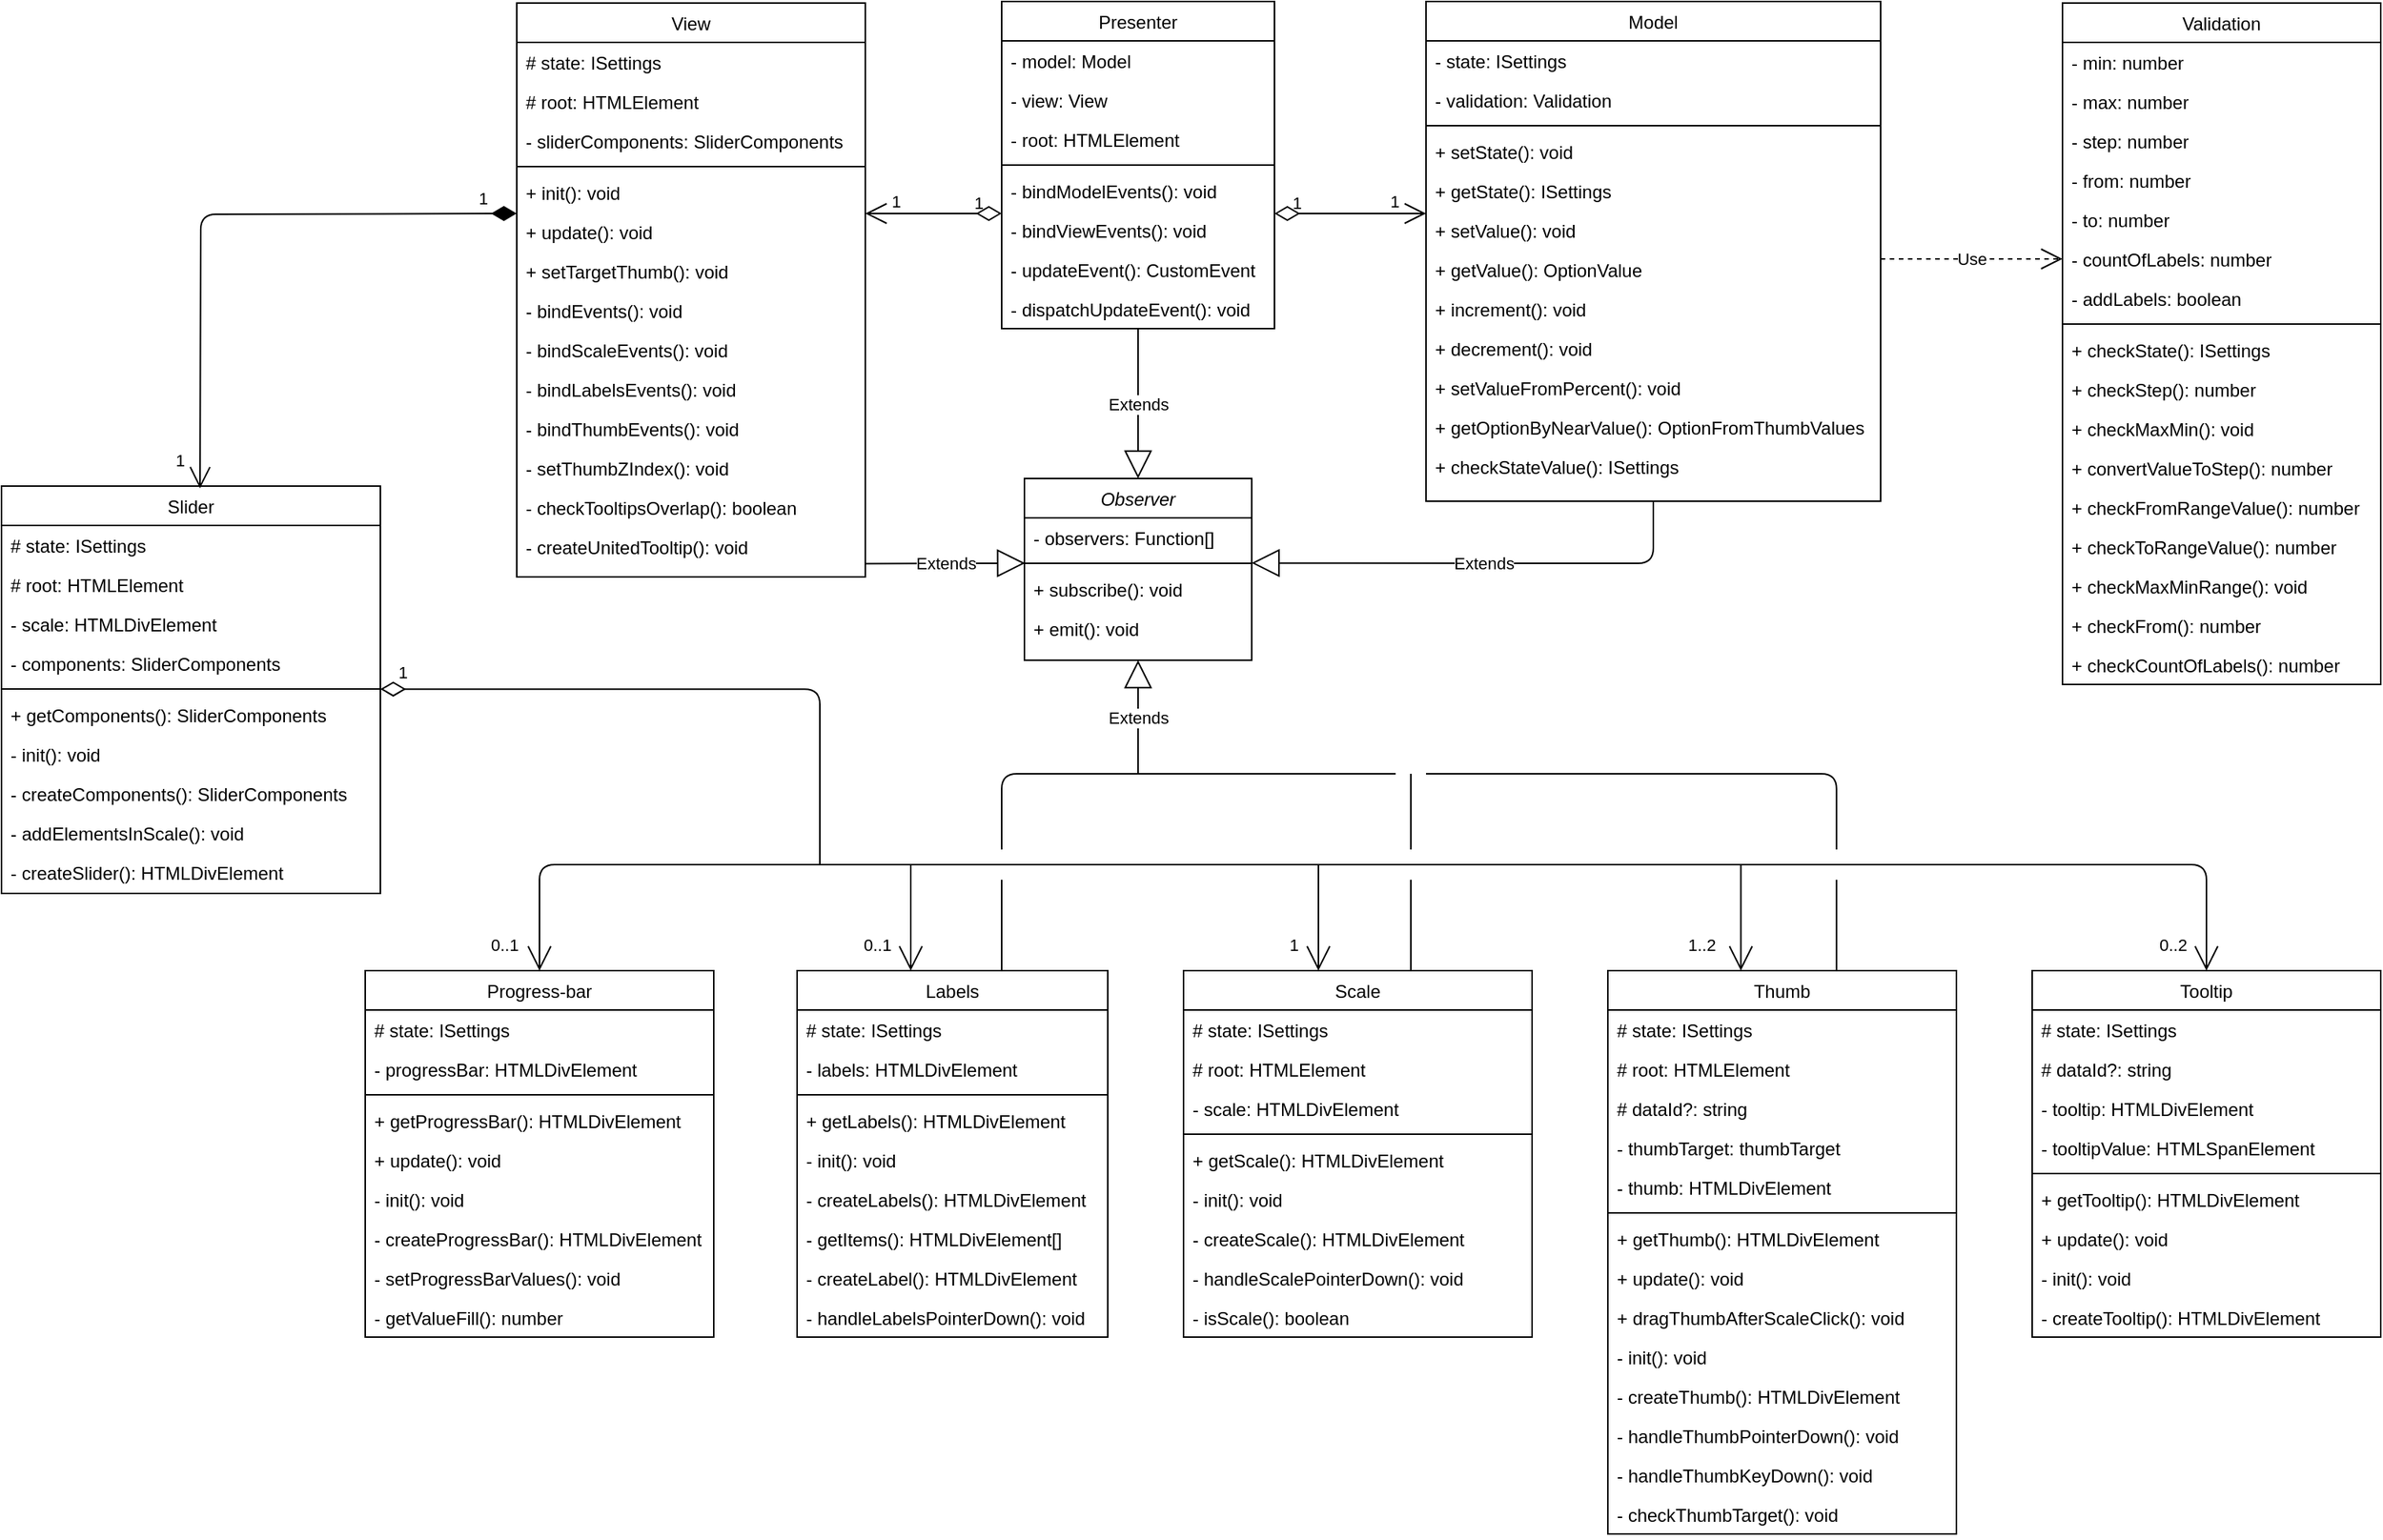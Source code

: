 <mxfile version="20.0.4" type="github">
  <diagram id="C5RBs43oDa-KdzZeNtuy" name="Page-1">
    <mxGraphModel dx="3412" dy="1418" grid="1" gridSize="10" guides="1" tooltips="1" connect="1" arrows="1" fold="1" page="1" pageScale="1" pageWidth="827" pageHeight="1169" math="0" shadow="0">
      <root>
        <mxCell id="WIyWlLk6GJQsqaUBKTNV-0" />
        <mxCell id="WIyWlLk6GJQsqaUBKTNV-1" parent="WIyWlLk6GJQsqaUBKTNV-0" />
        <mxCell id="zkfFHV4jXpPFQw0GAbJ--0" value="Presenter" style="swimlane;fontStyle=0;align=center;verticalAlign=top;childLayout=stackLayout;horizontal=1;startSize=26;horizontalStack=0;resizeParent=1;resizeLast=0;collapsible=1;marginBottom=0;rounded=0;shadow=0;strokeWidth=1;" parent="WIyWlLk6GJQsqaUBKTNV-1" vertex="1">
          <mxGeometry x="220" y="210" width="180" height="216" as="geometry">
            <mxRectangle x="230" y="140" width="160" height="26" as="alternateBounds" />
          </mxGeometry>
        </mxCell>
        <mxCell id="zkfFHV4jXpPFQw0GAbJ--1" value="- model: Model" style="text;align=left;verticalAlign=top;spacingLeft=4;spacingRight=4;overflow=hidden;rotatable=0;points=[[0,0.5],[1,0.5]];portConstraint=eastwest;" parent="zkfFHV4jXpPFQw0GAbJ--0" vertex="1">
          <mxGeometry y="26" width="180" height="26" as="geometry" />
        </mxCell>
        <mxCell id="zkfFHV4jXpPFQw0GAbJ--2" value="- view: View" style="text;align=left;verticalAlign=top;spacingLeft=4;spacingRight=4;overflow=hidden;rotatable=0;points=[[0,0.5],[1,0.5]];portConstraint=eastwest;rounded=0;shadow=0;html=0;" parent="zkfFHV4jXpPFQw0GAbJ--0" vertex="1">
          <mxGeometry y="52" width="180" height="26" as="geometry" />
        </mxCell>
        <mxCell id="zkfFHV4jXpPFQw0GAbJ--3" value="- root: HTMLElement" style="text;align=left;verticalAlign=top;spacingLeft=4;spacingRight=4;overflow=hidden;rotatable=0;points=[[0,0.5],[1,0.5]];portConstraint=eastwest;rounded=0;shadow=0;html=0;" parent="zkfFHV4jXpPFQw0GAbJ--0" vertex="1">
          <mxGeometry y="78" width="180" height="26" as="geometry" />
        </mxCell>
        <mxCell id="zkfFHV4jXpPFQw0GAbJ--4" value="" style="line;html=1;strokeWidth=1;align=left;verticalAlign=middle;spacingTop=-1;spacingLeft=3;spacingRight=3;rotatable=0;labelPosition=right;points=[];portConstraint=eastwest;" parent="zkfFHV4jXpPFQw0GAbJ--0" vertex="1">
          <mxGeometry y="104" width="180" height="8" as="geometry" />
        </mxCell>
        <mxCell id="zkfFHV4jXpPFQw0GAbJ--5" value="- bindModelEvents(): void" style="text;align=left;verticalAlign=top;spacingLeft=4;spacingRight=4;overflow=hidden;rotatable=0;points=[[0,0.5],[1,0.5]];portConstraint=eastwest;" parent="zkfFHV4jXpPFQw0GAbJ--0" vertex="1">
          <mxGeometry y="112" width="180" height="26" as="geometry" />
        </mxCell>
        <mxCell id="_WmL1PQwbKXZ97ymnYNe-15" value="- bindViewEvents(): void" style="text;align=left;verticalAlign=top;spacingLeft=4;spacingRight=4;overflow=hidden;rotatable=0;points=[[0,0.5],[1,0.5]];portConstraint=eastwest;" vertex="1" parent="zkfFHV4jXpPFQw0GAbJ--0">
          <mxGeometry y="138" width="180" height="26" as="geometry" />
        </mxCell>
        <mxCell id="_WmL1PQwbKXZ97ymnYNe-17" value="- updateEvent(): CustomEvent" style="text;align=left;verticalAlign=top;spacingLeft=4;spacingRight=4;overflow=hidden;rotatable=0;points=[[0,0.5],[1,0.5]];portConstraint=eastwest;" vertex="1" parent="zkfFHV4jXpPFQw0GAbJ--0">
          <mxGeometry y="164" width="180" height="26" as="geometry" />
        </mxCell>
        <mxCell id="_WmL1PQwbKXZ97ymnYNe-16" value="- dispatchUpdateEvent(): void" style="text;align=left;verticalAlign=top;spacingLeft=4;spacingRight=4;overflow=hidden;rotatable=0;points=[[0,0.5],[1,0.5]];portConstraint=eastwest;" vertex="1" parent="zkfFHV4jXpPFQw0GAbJ--0">
          <mxGeometry y="190" width="180" height="26" as="geometry" />
        </mxCell>
        <mxCell id="zkfFHV4jXpPFQw0GAbJ--13" value="Observer" style="swimlane;fontStyle=2;align=center;verticalAlign=top;childLayout=stackLayout;horizontal=1;startSize=26;horizontalStack=0;resizeParent=1;resizeLast=0;collapsible=1;marginBottom=0;rounded=0;shadow=0;strokeWidth=1;" parent="WIyWlLk6GJQsqaUBKTNV-1" vertex="1">
          <mxGeometry x="235" y="525" width="150" height="120" as="geometry">
            <mxRectangle x="340" y="380" width="170" height="26" as="alternateBounds" />
          </mxGeometry>
        </mxCell>
        <mxCell id="zkfFHV4jXpPFQw0GAbJ--14" value="- observers: Function[]" style="text;align=left;verticalAlign=top;spacingLeft=4;spacingRight=4;overflow=hidden;rotatable=0;points=[[0,0.5],[1,0.5]];portConstraint=eastwest;" parent="zkfFHV4jXpPFQw0GAbJ--13" vertex="1">
          <mxGeometry y="26" width="150" height="26" as="geometry" />
        </mxCell>
        <mxCell id="zkfFHV4jXpPFQw0GAbJ--15" value="" style="line;html=1;strokeWidth=1;align=left;verticalAlign=middle;spacingTop=-1;spacingLeft=3;spacingRight=3;rotatable=0;labelPosition=right;points=[];portConstraint=eastwest;" parent="zkfFHV4jXpPFQw0GAbJ--13" vertex="1">
          <mxGeometry y="52" width="150" height="8" as="geometry" />
        </mxCell>
        <mxCell id="_WmL1PQwbKXZ97ymnYNe-11" value="+ subscribe(): void" style="text;align=left;verticalAlign=top;spacingLeft=4;spacingRight=4;overflow=hidden;rotatable=0;points=[[0,0.5],[1,0.5]];portConstraint=eastwest;" vertex="1" parent="zkfFHV4jXpPFQw0GAbJ--13">
          <mxGeometry y="60" width="150" height="26" as="geometry" />
        </mxCell>
        <mxCell id="_WmL1PQwbKXZ97ymnYNe-12" value="+ emit(): void" style="text;align=left;verticalAlign=top;spacingLeft=4;spacingRight=4;overflow=hidden;rotatable=0;points=[[0,0.5],[1,0.5]];portConstraint=eastwest;" vertex="1" parent="zkfFHV4jXpPFQw0GAbJ--13">
          <mxGeometry y="86" width="150" height="26" as="geometry" />
        </mxCell>
        <mxCell id="zkfFHV4jXpPFQw0GAbJ--17" value="Model" style="swimlane;fontStyle=0;align=center;verticalAlign=top;childLayout=stackLayout;horizontal=1;startSize=26;horizontalStack=0;resizeParent=1;resizeLast=0;collapsible=1;marginBottom=0;rounded=0;shadow=0;strokeWidth=1;" parent="WIyWlLk6GJQsqaUBKTNV-1" vertex="1">
          <mxGeometry x="500" y="210" width="300" height="330" as="geometry">
            <mxRectangle x="550" y="140" width="160" height="26" as="alternateBounds" />
          </mxGeometry>
        </mxCell>
        <mxCell id="zkfFHV4jXpPFQw0GAbJ--18" value="- state: ISettings" style="text;align=left;verticalAlign=top;spacingLeft=4;spacingRight=4;overflow=hidden;rotatable=0;points=[[0,0.5],[1,0.5]];portConstraint=eastwest;" parent="zkfFHV4jXpPFQw0GAbJ--17" vertex="1">
          <mxGeometry y="26" width="300" height="26" as="geometry" />
        </mxCell>
        <mxCell id="zkfFHV4jXpPFQw0GAbJ--19" value="- validation: Validation" style="text;align=left;verticalAlign=top;spacingLeft=4;spacingRight=4;overflow=hidden;rotatable=0;points=[[0,0.5],[1,0.5]];portConstraint=eastwest;rounded=0;shadow=0;html=0;" parent="zkfFHV4jXpPFQw0GAbJ--17" vertex="1">
          <mxGeometry y="52" width="300" height="26" as="geometry" />
        </mxCell>
        <mxCell id="zkfFHV4jXpPFQw0GAbJ--23" value="" style="line;html=1;strokeWidth=1;align=left;verticalAlign=middle;spacingTop=-1;spacingLeft=3;spacingRight=3;rotatable=0;labelPosition=right;points=[];portConstraint=eastwest;" parent="zkfFHV4jXpPFQw0GAbJ--17" vertex="1">
          <mxGeometry y="78" width="300" height="8" as="geometry" />
        </mxCell>
        <mxCell id="zkfFHV4jXpPFQw0GAbJ--24" value="+ setState(): void" style="text;align=left;verticalAlign=top;spacingLeft=4;spacingRight=4;overflow=hidden;rotatable=0;points=[[0,0.5],[1,0.5]];portConstraint=eastwest;" parent="zkfFHV4jXpPFQw0GAbJ--17" vertex="1">
          <mxGeometry y="86" width="300" height="26" as="geometry" />
        </mxCell>
        <mxCell id="zkfFHV4jXpPFQw0GAbJ--25" value="+ getState(): ISettings" style="text;align=left;verticalAlign=top;spacingLeft=4;spacingRight=4;overflow=hidden;rotatable=0;points=[[0,0.5],[1,0.5]];portConstraint=eastwest;" parent="zkfFHV4jXpPFQw0GAbJ--17" vertex="1">
          <mxGeometry y="112" width="300" height="26" as="geometry" />
        </mxCell>
        <mxCell id="_WmL1PQwbKXZ97ymnYNe-18" value="+ setValue(): void" style="text;align=left;verticalAlign=top;spacingLeft=4;spacingRight=4;overflow=hidden;rotatable=0;points=[[0,0.5],[1,0.5]];portConstraint=eastwest;" vertex="1" parent="zkfFHV4jXpPFQw0GAbJ--17">
          <mxGeometry y="138" width="300" height="26" as="geometry" />
        </mxCell>
        <mxCell id="_WmL1PQwbKXZ97ymnYNe-19" value="+ getValue(): OptionValue" style="text;align=left;verticalAlign=top;spacingLeft=4;spacingRight=4;overflow=hidden;rotatable=0;points=[[0,0.5],[1,0.5]];portConstraint=eastwest;" vertex="1" parent="zkfFHV4jXpPFQw0GAbJ--17">
          <mxGeometry y="164" width="300" height="26" as="geometry" />
        </mxCell>
        <mxCell id="_WmL1PQwbKXZ97ymnYNe-20" value="+ increment(): void" style="text;align=left;verticalAlign=top;spacingLeft=4;spacingRight=4;overflow=hidden;rotatable=0;points=[[0,0.5],[1,0.5]];portConstraint=eastwest;" vertex="1" parent="zkfFHV4jXpPFQw0GAbJ--17">
          <mxGeometry y="190" width="300" height="26" as="geometry" />
        </mxCell>
        <mxCell id="_WmL1PQwbKXZ97ymnYNe-21" value="+ decrement(): void" style="text;align=left;verticalAlign=top;spacingLeft=4;spacingRight=4;overflow=hidden;rotatable=0;points=[[0,0.5],[1,0.5]];portConstraint=eastwest;" vertex="1" parent="zkfFHV4jXpPFQw0GAbJ--17">
          <mxGeometry y="216" width="300" height="26" as="geometry" />
        </mxCell>
        <mxCell id="_WmL1PQwbKXZ97ymnYNe-22" value="+ setValueFromPercent(): void" style="text;align=left;verticalAlign=top;spacingLeft=4;spacingRight=4;overflow=hidden;rotatable=0;points=[[0,0.5],[1,0.5]];portConstraint=eastwest;" vertex="1" parent="zkfFHV4jXpPFQw0GAbJ--17">
          <mxGeometry y="242" width="300" height="26" as="geometry" />
        </mxCell>
        <mxCell id="_WmL1PQwbKXZ97ymnYNe-23" value="+ getOptionByNearValue(): OptionFromThumbValues" style="text;align=left;verticalAlign=top;spacingLeft=4;spacingRight=4;overflow=hidden;rotatable=0;points=[[0,0.5],[1,0.5]];portConstraint=eastwest;" vertex="1" parent="zkfFHV4jXpPFQw0GAbJ--17">
          <mxGeometry y="268" width="300" height="26" as="geometry" />
        </mxCell>
        <mxCell id="_WmL1PQwbKXZ97ymnYNe-24" value="+ checkStateValue(): ISettings" style="text;align=left;verticalAlign=top;spacingLeft=4;spacingRight=4;overflow=hidden;rotatable=0;points=[[0,0.5],[1,0.5]];portConstraint=eastwest;" vertex="1" parent="zkfFHV4jXpPFQw0GAbJ--17">
          <mxGeometry y="294" width="300" height="26" as="geometry" />
        </mxCell>
        <mxCell id="_WmL1PQwbKXZ97ymnYNe-0" value="Validation" style="swimlane;fontStyle=0;align=center;verticalAlign=top;childLayout=stackLayout;horizontal=1;startSize=26;horizontalStack=0;resizeParent=1;resizeLast=0;collapsible=1;marginBottom=0;rounded=0;shadow=0;strokeWidth=1;" vertex="1" parent="WIyWlLk6GJQsqaUBKTNV-1">
          <mxGeometry x="920" y="211" width="210" height="450" as="geometry">
            <mxRectangle x="550" y="140" width="160" height="26" as="alternateBounds" />
          </mxGeometry>
        </mxCell>
        <mxCell id="_WmL1PQwbKXZ97ymnYNe-1" value="- min: number" style="text;align=left;verticalAlign=top;spacingLeft=4;spacingRight=4;overflow=hidden;rotatable=0;points=[[0,0.5],[1,0.5]];portConstraint=eastwest;" vertex="1" parent="_WmL1PQwbKXZ97ymnYNe-0">
          <mxGeometry y="26" width="210" height="26" as="geometry" />
        </mxCell>
        <mxCell id="_WmL1PQwbKXZ97ymnYNe-2" value="- max: number" style="text;align=left;verticalAlign=top;spacingLeft=4;spacingRight=4;overflow=hidden;rotatable=0;points=[[0,0.5],[1,0.5]];portConstraint=eastwest;rounded=0;shadow=0;html=0;" vertex="1" parent="_WmL1PQwbKXZ97ymnYNe-0">
          <mxGeometry y="52" width="210" height="26" as="geometry" />
        </mxCell>
        <mxCell id="_WmL1PQwbKXZ97ymnYNe-3" value="- step: number" style="text;align=left;verticalAlign=top;spacingLeft=4;spacingRight=4;overflow=hidden;rotatable=0;points=[[0,0.5],[1,0.5]];portConstraint=eastwest;rounded=0;shadow=0;html=0;" vertex="1" parent="_WmL1PQwbKXZ97ymnYNe-0">
          <mxGeometry y="78" width="210" height="26" as="geometry" />
        </mxCell>
        <mxCell id="_WmL1PQwbKXZ97ymnYNe-4" value="- from: number" style="text;align=left;verticalAlign=top;spacingLeft=4;spacingRight=4;overflow=hidden;rotatable=0;points=[[0,0.5],[1,0.5]];portConstraint=eastwest;rounded=0;shadow=0;html=0;" vertex="1" parent="_WmL1PQwbKXZ97ymnYNe-0">
          <mxGeometry y="104" width="210" height="26" as="geometry" />
        </mxCell>
        <mxCell id="_WmL1PQwbKXZ97ymnYNe-25" value="- to: number" style="text;align=left;verticalAlign=top;spacingLeft=4;spacingRight=4;overflow=hidden;rotatable=0;points=[[0,0.5],[1,0.5]];portConstraint=eastwest;rounded=0;shadow=0;html=0;" vertex="1" parent="_WmL1PQwbKXZ97ymnYNe-0">
          <mxGeometry y="130" width="210" height="26" as="geometry" />
        </mxCell>
        <mxCell id="_WmL1PQwbKXZ97ymnYNe-5" value="- countOfLabels: number" style="text;align=left;verticalAlign=top;spacingLeft=4;spacingRight=4;overflow=hidden;rotatable=0;points=[[0,0.5],[1,0.5]];portConstraint=eastwest;rounded=0;shadow=0;html=0;" vertex="1" parent="_WmL1PQwbKXZ97ymnYNe-0">
          <mxGeometry y="156" width="210" height="26" as="geometry" />
        </mxCell>
        <mxCell id="_WmL1PQwbKXZ97ymnYNe-26" value="- addLabels: boolean" style="text;align=left;verticalAlign=top;spacingLeft=4;spacingRight=4;overflow=hidden;rotatable=0;points=[[0,0.5],[1,0.5]];portConstraint=eastwest;rounded=0;shadow=0;html=0;" vertex="1" parent="_WmL1PQwbKXZ97ymnYNe-0">
          <mxGeometry y="182" width="210" height="26" as="geometry" />
        </mxCell>
        <mxCell id="_WmL1PQwbKXZ97ymnYNe-6" value="" style="line;html=1;strokeWidth=1;align=left;verticalAlign=middle;spacingTop=-1;spacingLeft=3;spacingRight=3;rotatable=0;labelPosition=right;points=[];portConstraint=eastwest;" vertex="1" parent="_WmL1PQwbKXZ97ymnYNe-0">
          <mxGeometry y="208" width="210" height="8" as="geometry" />
        </mxCell>
        <mxCell id="_WmL1PQwbKXZ97ymnYNe-7" value="+ checkState(): ISettings" style="text;align=left;verticalAlign=top;spacingLeft=4;spacingRight=4;overflow=hidden;rotatable=0;points=[[0,0.5],[1,0.5]];portConstraint=eastwest;" vertex="1" parent="_WmL1PQwbKXZ97ymnYNe-0">
          <mxGeometry y="216" width="210" height="26" as="geometry" />
        </mxCell>
        <mxCell id="_WmL1PQwbKXZ97ymnYNe-27" value="+ checkStep(): number" style="text;align=left;verticalAlign=top;spacingLeft=4;spacingRight=4;overflow=hidden;rotatable=0;points=[[0,0.5],[1,0.5]];portConstraint=eastwest;" vertex="1" parent="_WmL1PQwbKXZ97ymnYNe-0">
          <mxGeometry y="242" width="210" height="26" as="geometry" />
        </mxCell>
        <mxCell id="_WmL1PQwbKXZ97ymnYNe-28" value="+ checkMaxMin(): void" style="text;align=left;verticalAlign=top;spacingLeft=4;spacingRight=4;overflow=hidden;rotatable=0;points=[[0,0.5],[1,0.5]];portConstraint=eastwest;" vertex="1" parent="_WmL1PQwbKXZ97ymnYNe-0">
          <mxGeometry y="268" width="210" height="26" as="geometry" />
        </mxCell>
        <mxCell id="_WmL1PQwbKXZ97ymnYNe-8" value="+ convertValueToStep(): number" style="text;align=left;verticalAlign=top;spacingLeft=4;spacingRight=4;overflow=hidden;rotatable=0;points=[[0,0.5],[1,0.5]];portConstraint=eastwest;" vertex="1" parent="_WmL1PQwbKXZ97ymnYNe-0">
          <mxGeometry y="294" width="210" height="26" as="geometry" />
        </mxCell>
        <mxCell id="_WmL1PQwbKXZ97ymnYNe-29" value="+ checkFromRangeValue(): number" style="text;align=left;verticalAlign=top;spacingLeft=4;spacingRight=4;overflow=hidden;rotatable=0;points=[[0,0.5],[1,0.5]];portConstraint=eastwest;" vertex="1" parent="_WmL1PQwbKXZ97ymnYNe-0">
          <mxGeometry y="320" width="210" height="26" as="geometry" />
        </mxCell>
        <mxCell id="_WmL1PQwbKXZ97ymnYNe-30" value="+ checkToRangeValue(): number" style="text;align=left;verticalAlign=top;spacingLeft=4;spacingRight=4;overflow=hidden;rotatable=0;points=[[0,0.5],[1,0.5]];portConstraint=eastwest;" vertex="1" parent="_WmL1PQwbKXZ97ymnYNe-0">
          <mxGeometry y="346" width="210" height="26" as="geometry" />
        </mxCell>
        <mxCell id="_WmL1PQwbKXZ97ymnYNe-31" value="+ checkMaxMinRange(): void" style="text;align=left;verticalAlign=top;spacingLeft=4;spacingRight=4;overflow=hidden;rotatable=0;points=[[0,0.5],[1,0.5]];portConstraint=eastwest;" vertex="1" parent="_WmL1PQwbKXZ97ymnYNe-0">
          <mxGeometry y="372" width="210" height="26" as="geometry" />
        </mxCell>
        <mxCell id="_WmL1PQwbKXZ97ymnYNe-32" value="+ checkFrom(): number" style="text;align=left;verticalAlign=top;spacingLeft=4;spacingRight=4;overflow=hidden;rotatable=0;points=[[0,0.5],[1,0.5]];portConstraint=eastwest;" vertex="1" parent="_WmL1PQwbKXZ97ymnYNe-0">
          <mxGeometry y="398" width="210" height="26" as="geometry" />
        </mxCell>
        <mxCell id="_WmL1PQwbKXZ97ymnYNe-33" value="+ checkCountOfLabels(): number" style="text;align=left;verticalAlign=top;spacingLeft=4;spacingRight=4;overflow=hidden;rotatable=0;points=[[0,0.5],[1,0.5]];portConstraint=eastwest;" vertex="1" parent="_WmL1PQwbKXZ97ymnYNe-0">
          <mxGeometry y="424" width="210" height="26" as="geometry" />
        </mxCell>
        <mxCell id="_WmL1PQwbKXZ97ymnYNe-35" value="Extends" style="endArrow=block;endSize=16;endFill=0;html=1;rounded=1;exitX=0.5;exitY=1;exitDx=0;exitDy=0;entryX=0.999;entryY=0.475;entryDx=0;entryDy=0;entryPerimeter=0;" edge="1" parent="WIyWlLk6GJQsqaUBKTNV-1" source="zkfFHV4jXpPFQw0GAbJ--17" target="zkfFHV4jXpPFQw0GAbJ--15">
          <mxGeometry width="160" relative="1" as="geometry">
            <mxPoint x="750" y="620" as="sourcePoint" />
            <mxPoint x="420" y="600" as="targetPoint" />
            <Array as="points">
              <mxPoint x="650" y="581" />
            </Array>
          </mxGeometry>
        </mxCell>
        <mxCell id="_WmL1PQwbKXZ97ymnYNe-36" value="1" style="endArrow=open;endSize=12;startArrow=diamondThin;startSize=14;startFill=0;edgeStyle=orthogonalEdgeStyle;align=left;verticalAlign=bottom;rounded=0;exitX=1;exitY=0.5;exitDx=0;exitDy=0;entryX=0;entryY=0.5;entryDx=0;entryDy=0;fontColor=default;html=1;labelBackgroundColor=none;labelBorderColor=none;" edge="1" parent="WIyWlLk6GJQsqaUBKTNV-1">
          <mxGeometry x="-0.8" y="-2" relative="1" as="geometry">
            <mxPoint x="400" y="350" as="sourcePoint" />
            <mxPoint x="500" y="350" as="targetPoint" />
            <mxPoint as="offset" />
          </mxGeometry>
        </mxCell>
        <mxCell id="_WmL1PQwbKXZ97ymnYNe-38" value="1" style="edgeLabel;html=1;align=center;verticalAlign=middle;resizable=0;points=[];labelBackgroundColor=none;" vertex="1" connectable="0" parent="_WmL1PQwbKXZ97ymnYNe-36">
          <mxGeometry x="0.74" y="2" relative="1" as="geometry">
            <mxPoint x="-8" y="-6" as="offset" />
          </mxGeometry>
        </mxCell>
        <mxCell id="_WmL1PQwbKXZ97ymnYNe-39" value="Extends" style="endArrow=block;endSize=16;endFill=0;html=1;rounded=0;entryX=0.5;entryY=0;entryDx=0;entryDy=0;exitX=0.5;exitY=1;exitDx=0;exitDy=0;" edge="1" parent="WIyWlLk6GJQsqaUBKTNV-1" source="zkfFHV4jXpPFQw0GAbJ--0" target="zkfFHV4jXpPFQw0GAbJ--13">
          <mxGeometry width="160" relative="1" as="geometry">
            <mxPoint x="240" y="440" as="sourcePoint" />
            <mxPoint x="30" y="498" as="targetPoint" />
            <Array as="points" />
          </mxGeometry>
        </mxCell>
        <mxCell id="_WmL1PQwbKXZ97ymnYNe-40" value="Use" style="endArrow=open;endSize=12;dashed=1;html=1;rounded=0;entryX=0;entryY=0.5;entryDx=0;entryDy=0;exitX=1;exitY=0.231;exitDx=0;exitDy=0;exitPerimeter=0;" edge="1" parent="WIyWlLk6GJQsqaUBKTNV-1" source="_WmL1PQwbKXZ97ymnYNe-19" target="_WmL1PQwbKXZ97ymnYNe-5">
          <mxGeometry width="160" relative="1" as="geometry">
            <mxPoint x="830" y="420" as="sourcePoint" />
            <mxPoint x="920" y="418.2" as="targetPoint" />
          </mxGeometry>
        </mxCell>
        <mxCell id="_WmL1PQwbKXZ97ymnYNe-41" value="View" style="swimlane;fontStyle=0;align=center;verticalAlign=top;childLayout=stackLayout;horizontal=1;startSize=26;horizontalStack=0;resizeParent=1;resizeLast=0;collapsible=1;marginBottom=0;rounded=0;shadow=0;strokeWidth=1;" vertex="1" parent="WIyWlLk6GJQsqaUBKTNV-1">
          <mxGeometry x="-100" y="211" width="230" height="379" as="geometry">
            <mxRectangle x="230" y="140" width="160" height="26" as="alternateBounds" />
          </mxGeometry>
        </mxCell>
        <mxCell id="_WmL1PQwbKXZ97ymnYNe-42" value="# state: ISettings" style="text;align=left;verticalAlign=top;spacingLeft=4;spacingRight=4;overflow=hidden;rotatable=0;points=[[0,0.5],[1,0.5]];portConstraint=eastwest;" vertex="1" parent="_WmL1PQwbKXZ97ymnYNe-41">
          <mxGeometry y="26" width="230" height="26" as="geometry" />
        </mxCell>
        <mxCell id="_WmL1PQwbKXZ97ymnYNe-43" value="# root: HTMLElement" style="text;align=left;verticalAlign=top;spacingLeft=4;spacingRight=4;overflow=hidden;rotatable=0;points=[[0,0.5],[1,0.5]];portConstraint=eastwest;rounded=0;shadow=0;html=0;" vertex="1" parent="_WmL1PQwbKXZ97ymnYNe-41">
          <mxGeometry y="52" width="230" height="26" as="geometry" />
        </mxCell>
        <mxCell id="_WmL1PQwbKXZ97ymnYNe-44" value="- sliderComponents: SliderComponents" style="text;align=left;verticalAlign=top;spacingLeft=4;spacingRight=4;overflow=hidden;rotatable=0;points=[[0,0.5],[1,0.5]];portConstraint=eastwest;rounded=0;shadow=0;html=0;" vertex="1" parent="_WmL1PQwbKXZ97ymnYNe-41">
          <mxGeometry y="78" width="230" height="26" as="geometry" />
        </mxCell>
        <mxCell id="_WmL1PQwbKXZ97ymnYNe-45" value="" style="line;html=1;strokeWidth=1;align=left;verticalAlign=middle;spacingTop=-1;spacingLeft=3;spacingRight=3;rotatable=0;labelPosition=right;points=[];portConstraint=eastwest;" vertex="1" parent="_WmL1PQwbKXZ97ymnYNe-41">
          <mxGeometry y="104" width="230" height="8" as="geometry" />
        </mxCell>
        <mxCell id="_WmL1PQwbKXZ97ymnYNe-46" value="+ init(): void" style="text;align=left;verticalAlign=top;spacingLeft=4;spacingRight=4;overflow=hidden;rotatable=0;points=[[0,0.5],[1,0.5]];portConstraint=eastwest;" vertex="1" parent="_WmL1PQwbKXZ97ymnYNe-41">
          <mxGeometry y="112" width="230" height="26" as="geometry" />
        </mxCell>
        <mxCell id="_WmL1PQwbKXZ97ymnYNe-47" value="+ update(): void" style="text;align=left;verticalAlign=top;spacingLeft=4;spacingRight=4;overflow=hidden;rotatable=0;points=[[0,0.5],[1,0.5]];portConstraint=eastwest;" vertex="1" parent="_WmL1PQwbKXZ97ymnYNe-41">
          <mxGeometry y="138" width="230" height="26" as="geometry" />
        </mxCell>
        <mxCell id="_WmL1PQwbKXZ97ymnYNe-48" value="+ setTargetThumb(): void" style="text;align=left;verticalAlign=top;spacingLeft=4;spacingRight=4;overflow=hidden;rotatable=0;points=[[0,0.5],[1,0.5]];portConstraint=eastwest;" vertex="1" parent="_WmL1PQwbKXZ97ymnYNe-41">
          <mxGeometry y="164" width="230" height="26" as="geometry" />
        </mxCell>
        <mxCell id="_WmL1PQwbKXZ97ymnYNe-50" value="- bindEvents(): void" style="text;align=left;verticalAlign=top;spacingLeft=4;spacingRight=4;overflow=hidden;rotatable=0;points=[[0,0.5],[1,0.5]];portConstraint=eastwest;" vertex="1" parent="_WmL1PQwbKXZ97ymnYNe-41">
          <mxGeometry y="190" width="230" height="26" as="geometry" />
        </mxCell>
        <mxCell id="_WmL1PQwbKXZ97ymnYNe-49" value="- bindScaleEvents(): void" style="text;align=left;verticalAlign=top;spacingLeft=4;spacingRight=4;overflow=hidden;rotatable=0;points=[[0,0.5],[1,0.5]];portConstraint=eastwest;" vertex="1" parent="_WmL1PQwbKXZ97ymnYNe-41">
          <mxGeometry y="216" width="230" height="26" as="geometry" />
        </mxCell>
        <mxCell id="_WmL1PQwbKXZ97ymnYNe-51" value="- bindLabelsEvents(): void" style="text;align=left;verticalAlign=top;spacingLeft=4;spacingRight=4;overflow=hidden;rotatable=0;points=[[0,0.5],[1,0.5]];portConstraint=eastwest;" vertex="1" parent="_WmL1PQwbKXZ97ymnYNe-41">
          <mxGeometry y="242" width="230" height="26" as="geometry" />
        </mxCell>
        <mxCell id="_WmL1PQwbKXZ97ymnYNe-52" value="- bindThumbEvents(): void" style="text;align=left;verticalAlign=top;spacingLeft=4;spacingRight=4;overflow=hidden;rotatable=0;points=[[0,0.5],[1,0.5]];portConstraint=eastwest;" vertex="1" parent="_WmL1PQwbKXZ97ymnYNe-41">
          <mxGeometry y="268" width="230" height="26" as="geometry" />
        </mxCell>
        <mxCell id="_WmL1PQwbKXZ97ymnYNe-53" value="- setThumbZIndex(): void" style="text;align=left;verticalAlign=top;spacingLeft=4;spacingRight=4;overflow=hidden;rotatable=0;points=[[0,0.5],[1,0.5]];portConstraint=eastwest;" vertex="1" parent="_WmL1PQwbKXZ97ymnYNe-41">
          <mxGeometry y="294" width="230" height="26" as="geometry" />
        </mxCell>
        <mxCell id="_WmL1PQwbKXZ97ymnYNe-54" value="- checkTooltipsOverlap(): boolean" style="text;align=left;verticalAlign=top;spacingLeft=4;spacingRight=4;overflow=hidden;rotatable=0;points=[[0,0.5],[1,0.5]];portConstraint=eastwest;" vertex="1" parent="_WmL1PQwbKXZ97ymnYNe-41">
          <mxGeometry y="320" width="230" height="26" as="geometry" />
        </mxCell>
        <mxCell id="_WmL1PQwbKXZ97ymnYNe-55" value="- createUnitedTooltip(): void" style="text;align=left;verticalAlign=top;spacingLeft=4;spacingRight=4;overflow=hidden;rotatable=0;points=[[0,0.5],[1,0.5]];portConstraint=eastwest;" vertex="1" parent="_WmL1PQwbKXZ97ymnYNe-41">
          <mxGeometry y="346" width="230" height="26" as="geometry" />
        </mxCell>
        <mxCell id="_WmL1PQwbKXZ97ymnYNe-56" value="Extends" style="endArrow=block;endSize=16;endFill=0;html=1;rounded=0;exitX=0.998;exitY=0.931;exitDx=0;exitDy=0;exitPerimeter=0;entryX=0.003;entryY=0.489;entryDx=0;entryDy=0;entryPerimeter=0;" edge="1" parent="WIyWlLk6GJQsqaUBKTNV-1" source="_WmL1PQwbKXZ97ymnYNe-55" target="zkfFHV4jXpPFQw0GAbJ--15">
          <mxGeometry width="160" relative="1" as="geometry">
            <mxPoint x="160" y="546" as="sourcePoint" />
            <mxPoint x="160" y="645" as="targetPoint" />
            <Array as="points" />
          </mxGeometry>
        </mxCell>
        <mxCell id="_WmL1PQwbKXZ97ymnYNe-57" value="1" style="endArrow=open;html=1;endSize=12;startArrow=diamondThin;startSize=14;startFill=0;edgeStyle=orthogonalEdgeStyle;align=left;verticalAlign=bottom;rounded=0;exitX=0;exitY=0.5;exitDx=0;exitDy=0;entryX=1;entryY=0.376;entryDx=0;entryDy=0;entryPerimeter=0;labelBackgroundColor=none;" edge="1" parent="WIyWlLk6GJQsqaUBKTNV-1">
          <mxGeometry x="-0.556" y="2" relative="1" as="geometry">
            <mxPoint x="220" y="350" as="sourcePoint" />
            <mxPoint x="130" y="350.008" as="targetPoint" />
            <mxPoint as="offset" />
          </mxGeometry>
        </mxCell>
        <mxCell id="_WmL1PQwbKXZ97ymnYNe-60" value="1" style="edgeLabel;html=1;align=center;verticalAlign=middle;resizable=0;points=[];labelBackgroundColor=none;" vertex="1" connectable="0" parent="WIyWlLk6GJQsqaUBKTNV-1">
          <mxGeometry x="151.002" y="342.0" as="geometry">
            <mxPoint x="-1" as="offset" />
          </mxGeometry>
        </mxCell>
        <mxCell id="_WmL1PQwbKXZ97ymnYNe-61" value="Slider" style="swimlane;fontStyle=0;align=center;verticalAlign=top;childLayout=stackLayout;horizontal=1;startSize=26;horizontalStack=0;resizeParent=1;resizeLast=0;collapsible=1;marginBottom=0;rounded=0;shadow=0;strokeWidth=1;" vertex="1" parent="WIyWlLk6GJQsqaUBKTNV-1">
          <mxGeometry x="-440" y="530" width="250" height="269" as="geometry">
            <mxRectangle x="230" y="140" width="160" height="26" as="alternateBounds" />
          </mxGeometry>
        </mxCell>
        <mxCell id="_WmL1PQwbKXZ97ymnYNe-62" value="# state: ISettings" style="text;align=left;verticalAlign=top;spacingLeft=4;spacingRight=4;overflow=hidden;rotatable=0;points=[[0,0.5],[1,0.5]];portConstraint=eastwest;" vertex="1" parent="_WmL1PQwbKXZ97ymnYNe-61">
          <mxGeometry y="26" width="250" height="26" as="geometry" />
        </mxCell>
        <mxCell id="_WmL1PQwbKXZ97ymnYNe-63" value="# root: HTMLElement" style="text;align=left;verticalAlign=top;spacingLeft=4;spacingRight=4;overflow=hidden;rotatable=0;points=[[0,0.5],[1,0.5]];portConstraint=eastwest;rounded=0;shadow=0;html=0;" vertex="1" parent="_WmL1PQwbKXZ97ymnYNe-61">
          <mxGeometry y="52" width="250" height="26" as="geometry" />
        </mxCell>
        <mxCell id="_WmL1PQwbKXZ97ymnYNe-76" value="- scale: HTMLDivElement" style="text;align=left;verticalAlign=top;spacingLeft=4;spacingRight=4;overflow=hidden;rotatable=0;points=[[0,0.5],[1,0.5]];portConstraint=eastwest;rounded=0;shadow=0;html=0;" vertex="1" parent="_WmL1PQwbKXZ97ymnYNe-61">
          <mxGeometry y="78" width="250" height="26" as="geometry" />
        </mxCell>
        <mxCell id="_WmL1PQwbKXZ97ymnYNe-64" value="- components: SliderComponents" style="text;align=left;verticalAlign=top;spacingLeft=4;spacingRight=4;overflow=hidden;rotatable=0;points=[[0,0.5],[1,0.5]];portConstraint=eastwest;rounded=0;shadow=0;html=0;" vertex="1" parent="_WmL1PQwbKXZ97ymnYNe-61">
          <mxGeometry y="104" width="250" height="26" as="geometry" />
        </mxCell>
        <mxCell id="_WmL1PQwbKXZ97ymnYNe-65" value="" style="line;html=1;strokeWidth=1;align=left;verticalAlign=middle;spacingTop=-1;spacingLeft=3;spacingRight=3;rotatable=0;labelPosition=right;points=[];portConstraint=eastwest;" vertex="1" parent="_WmL1PQwbKXZ97ymnYNe-61">
          <mxGeometry y="130" width="250" height="8" as="geometry" />
        </mxCell>
        <mxCell id="_WmL1PQwbKXZ97ymnYNe-66" value="+ getComponents(): SliderComponents" style="text;align=left;verticalAlign=top;spacingLeft=4;spacingRight=4;overflow=hidden;rotatable=0;points=[[0,0.5],[1,0.5]];portConstraint=eastwest;" vertex="1" parent="_WmL1PQwbKXZ97ymnYNe-61">
          <mxGeometry y="138" width="250" height="26" as="geometry" />
        </mxCell>
        <mxCell id="_WmL1PQwbKXZ97ymnYNe-67" value="- init(): void" style="text;align=left;verticalAlign=top;spacingLeft=4;spacingRight=4;overflow=hidden;rotatable=0;points=[[0,0.5],[1,0.5]];portConstraint=eastwest;" vertex="1" parent="_WmL1PQwbKXZ97ymnYNe-61">
          <mxGeometry y="164" width="250" height="26" as="geometry" />
        </mxCell>
        <mxCell id="_WmL1PQwbKXZ97ymnYNe-68" value="- createComponents(): SliderComponents" style="text;align=left;verticalAlign=top;spacingLeft=4;spacingRight=4;overflow=hidden;rotatable=0;points=[[0,0.5],[1,0.5]];portConstraint=eastwest;" vertex="1" parent="_WmL1PQwbKXZ97ymnYNe-61">
          <mxGeometry y="190" width="250" height="26" as="geometry" />
        </mxCell>
        <mxCell id="_WmL1PQwbKXZ97ymnYNe-69" value="- addElementsInScale(): void" style="text;align=left;verticalAlign=top;spacingLeft=4;spacingRight=4;overflow=hidden;rotatable=0;points=[[0,0.5],[1,0.5]];portConstraint=eastwest;" vertex="1" parent="_WmL1PQwbKXZ97ymnYNe-61">
          <mxGeometry y="216" width="250" height="26" as="geometry" />
        </mxCell>
        <mxCell id="_WmL1PQwbKXZ97ymnYNe-70" value="- createSlider(): HTMLDivElement" style="text;align=left;verticalAlign=top;spacingLeft=4;spacingRight=4;overflow=hidden;rotatable=0;points=[[0,0.5],[1,0.5]];portConstraint=eastwest;" vertex="1" parent="_WmL1PQwbKXZ97ymnYNe-61">
          <mxGeometry y="242" width="250" height="26" as="geometry" />
        </mxCell>
        <mxCell id="_WmL1PQwbKXZ97ymnYNe-77" value="" style="endArrow=open;html=1;endSize=12;startArrow=diamondThin;startSize=14;startFill=1;edgeStyle=orthogonalEdgeStyle;align=left;verticalAlign=bottom;rounded=1;labelBackgroundColor=none;labelBorderColor=none;fontColor=default;entryX=0.524;entryY=0.002;entryDx=0;entryDy=0;entryPerimeter=0;" edge="1" parent="WIyWlLk6GJQsqaUBKTNV-1">
          <mxGeometry x="-0.856" y="-9" relative="1" as="geometry">
            <mxPoint x="-100" y="350" as="sourcePoint" />
            <mxPoint x="-309" y="531.538" as="targetPoint" />
            <mxPoint as="offset" />
          </mxGeometry>
        </mxCell>
        <mxCell id="_WmL1PQwbKXZ97ymnYNe-78" value="Labels" style="swimlane;fontStyle=0;align=center;verticalAlign=top;childLayout=stackLayout;horizontal=1;startSize=26;horizontalStack=0;resizeParent=1;resizeLast=0;collapsible=1;marginBottom=0;rounded=0;shadow=0;strokeWidth=1;" vertex="1" parent="WIyWlLk6GJQsqaUBKTNV-1">
          <mxGeometry x="85" y="850" width="205" height="242" as="geometry">
            <mxRectangle x="230" y="140" width="160" height="26" as="alternateBounds" />
          </mxGeometry>
        </mxCell>
        <mxCell id="_WmL1PQwbKXZ97ymnYNe-79" value="# state: ISettings" style="text;align=left;verticalAlign=top;spacingLeft=4;spacingRight=4;overflow=hidden;rotatable=0;points=[[0,0.5],[1,0.5]];portConstraint=eastwest;" vertex="1" parent="_WmL1PQwbKXZ97ymnYNe-78">
          <mxGeometry y="26" width="205" height="26" as="geometry" />
        </mxCell>
        <mxCell id="_WmL1PQwbKXZ97ymnYNe-81" value="- labels: HTMLDivElement" style="text;align=left;verticalAlign=top;spacingLeft=4;spacingRight=4;overflow=hidden;rotatable=0;points=[[0,0.5],[1,0.5]];portConstraint=eastwest;rounded=0;shadow=0;html=0;" vertex="1" parent="_WmL1PQwbKXZ97ymnYNe-78">
          <mxGeometry y="52" width="205" height="26" as="geometry" />
        </mxCell>
        <mxCell id="_WmL1PQwbKXZ97ymnYNe-83" value="" style="line;html=1;strokeWidth=1;align=left;verticalAlign=middle;spacingTop=-1;spacingLeft=3;spacingRight=3;rotatable=0;labelPosition=right;points=[];portConstraint=eastwest;" vertex="1" parent="_WmL1PQwbKXZ97ymnYNe-78">
          <mxGeometry y="78" width="205" height="8" as="geometry" />
        </mxCell>
        <mxCell id="_WmL1PQwbKXZ97ymnYNe-84" value="+ getLabels(): HTMLDivElement" style="text;align=left;verticalAlign=top;spacingLeft=4;spacingRight=4;overflow=hidden;rotatable=0;points=[[0,0.5],[1,0.5]];portConstraint=eastwest;" vertex="1" parent="_WmL1PQwbKXZ97ymnYNe-78">
          <mxGeometry y="86" width="205" height="26" as="geometry" />
        </mxCell>
        <mxCell id="_WmL1PQwbKXZ97ymnYNe-85" value="- init(): void" style="text;align=left;verticalAlign=top;spacingLeft=4;spacingRight=4;overflow=hidden;rotatable=0;points=[[0,0.5],[1,0.5]];portConstraint=eastwest;" vertex="1" parent="_WmL1PQwbKXZ97ymnYNe-78">
          <mxGeometry y="112" width="205" height="26" as="geometry" />
        </mxCell>
        <mxCell id="_WmL1PQwbKXZ97ymnYNe-86" value="- createLabels(): HTMLDivElement" style="text;align=left;verticalAlign=top;spacingLeft=4;spacingRight=4;overflow=hidden;rotatable=0;points=[[0,0.5],[1,0.5]];portConstraint=eastwest;" vertex="1" parent="_WmL1PQwbKXZ97ymnYNe-78">
          <mxGeometry y="138" width="205" height="26" as="geometry" />
        </mxCell>
        <mxCell id="_WmL1PQwbKXZ97ymnYNe-87" value="- getItems(): HTMLDivElement[]" style="text;align=left;verticalAlign=top;spacingLeft=4;spacingRight=4;overflow=hidden;rotatable=0;points=[[0,0.5],[1,0.5]];portConstraint=eastwest;" vertex="1" parent="_WmL1PQwbKXZ97ymnYNe-78">
          <mxGeometry y="164" width="205" height="26" as="geometry" />
        </mxCell>
        <mxCell id="_WmL1PQwbKXZ97ymnYNe-88" value="- createLabel(): HTMLDivElement" style="text;align=left;verticalAlign=top;spacingLeft=4;spacingRight=4;overflow=hidden;rotatable=0;points=[[0,0.5],[1,0.5]];portConstraint=eastwest;" vertex="1" parent="_WmL1PQwbKXZ97ymnYNe-78">
          <mxGeometry y="190" width="205" height="26" as="geometry" />
        </mxCell>
        <mxCell id="_WmL1PQwbKXZ97ymnYNe-89" value="- handleLabelsPointerDown(): void" style="text;align=left;verticalAlign=top;spacingLeft=4;spacingRight=4;overflow=hidden;rotatable=0;points=[[0,0.5],[1,0.5]];portConstraint=eastwest;" vertex="1" parent="_WmL1PQwbKXZ97ymnYNe-78">
          <mxGeometry y="216" width="205" height="26" as="geometry" />
        </mxCell>
        <mxCell id="_WmL1PQwbKXZ97ymnYNe-90" value="Progress-bar" style="swimlane;fontStyle=0;align=center;verticalAlign=top;childLayout=stackLayout;horizontal=1;startSize=26;horizontalStack=0;resizeParent=1;resizeLast=0;collapsible=1;marginBottom=0;rounded=0;shadow=0;strokeWidth=1;" vertex="1" parent="WIyWlLk6GJQsqaUBKTNV-1">
          <mxGeometry x="-200" y="850" width="230" height="242" as="geometry">
            <mxRectangle x="230" y="140" width="160" height="26" as="alternateBounds" />
          </mxGeometry>
        </mxCell>
        <mxCell id="_WmL1PQwbKXZ97ymnYNe-91" value="# state: ISettings" style="text;align=left;verticalAlign=top;spacingLeft=4;spacingRight=4;overflow=hidden;rotatable=0;points=[[0,0.5],[1,0.5]];portConstraint=eastwest;" vertex="1" parent="_WmL1PQwbKXZ97ymnYNe-90">
          <mxGeometry y="26" width="230" height="26" as="geometry" />
        </mxCell>
        <mxCell id="_WmL1PQwbKXZ97ymnYNe-92" value="- progressBar: HTMLDivElement" style="text;align=left;verticalAlign=top;spacingLeft=4;spacingRight=4;overflow=hidden;rotatable=0;points=[[0,0.5],[1,0.5]];portConstraint=eastwest;rounded=0;shadow=0;html=0;" vertex="1" parent="_WmL1PQwbKXZ97ymnYNe-90">
          <mxGeometry y="52" width="230" height="26" as="geometry" />
        </mxCell>
        <mxCell id="_WmL1PQwbKXZ97ymnYNe-93" value="" style="line;html=1;strokeWidth=1;align=left;verticalAlign=middle;spacingTop=-1;spacingLeft=3;spacingRight=3;rotatable=0;labelPosition=right;points=[];portConstraint=eastwest;" vertex="1" parent="_WmL1PQwbKXZ97ymnYNe-90">
          <mxGeometry y="78" width="230" height="8" as="geometry" />
        </mxCell>
        <mxCell id="_WmL1PQwbKXZ97ymnYNe-94" value="+ getProgressBar(): HTMLDivElement" style="text;align=left;verticalAlign=top;spacingLeft=4;spacingRight=4;overflow=hidden;rotatable=0;points=[[0,0.5],[1,0.5]];portConstraint=eastwest;" vertex="1" parent="_WmL1PQwbKXZ97ymnYNe-90">
          <mxGeometry y="86" width="230" height="26" as="geometry" />
        </mxCell>
        <mxCell id="_WmL1PQwbKXZ97ymnYNe-100" value="+ update(): void" style="text;align=left;verticalAlign=top;spacingLeft=4;spacingRight=4;overflow=hidden;rotatable=0;points=[[0,0.5],[1,0.5]];portConstraint=eastwest;" vertex="1" parent="_WmL1PQwbKXZ97ymnYNe-90">
          <mxGeometry y="112" width="230" height="26" as="geometry" />
        </mxCell>
        <mxCell id="_WmL1PQwbKXZ97ymnYNe-95" value="- init(): void" style="text;align=left;verticalAlign=top;spacingLeft=4;spacingRight=4;overflow=hidden;rotatable=0;points=[[0,0.5],[1,0.5]];portConstraint=eastwest;" vertex="1" parent="_WmL1PQwbKXZ97ymnYNe-90">
          <mxGeometry y="138" width="230" height="26" as="geometry" />
        </mxCell>
        <mxCell id="_WmL1PQwbKXZ97ymnYNe-96" value="- createProgressBar(): HTMLDivElement" style="text;align=left;verticalAlign=top;spacingLeft=4;spacingRight=4;overflow=hidden;rotatable=0;points=[[0,0.5],[1,0.5]];portConstraint=eastwest;" vertex="1" parent="_WmL1PQwbKXZ97ymnYNe-90">
          <mxGeometry y="164" width="230" height="26" as="geometry" />
        </mxCell>
        <mxCell id="_WmL1PQwbKXZ97ymnYNe-97" value="- setProgressBarValues(): void" style="text;align=left;verticalAlign=top;spacingLeft=4;spacingRight=4;overflow=hidden;rotatable=0;points=[[0,0.5],[1,0.5]];portConstraint=eastwest;" vertex="1" parent="_WmL1PQwbKXZ97ymnYNe-90">
          <mxGeometry y="190" width="230" height="26" as="geometry" />
        </mxCell>
        <mxCell id="_WmL1PQwbKXZ97ymnYNe-98" value="- getValueFill(): number" style="text;align=left;verticalAlign=top;spacingLeft=4;spacingRight=4;overflow=hidden;rotatable=0;points=[[0,0.5],[1,0.5]];portConstraint=eastwest;" vertex="1" parent="_WmL1PQwbKXZ97ymnYNe-90">
          <mxGeometry y="216" width="230" height="26" as="geometry" />
        </mxCell>
        <mxCell id="_WmL1PQwbKXZ97ymnYNe-101" value="Scale" style="swimlane;fontStyle=0;align=center;verticalAlign=top;childLayout=stackLayout;horizontal=1;startSize=26;horizontalStack=0;resizeParent=1;resizeLast=0;collapsible=1;marginBottom=0;rounded=0;shadow=0;strokeWidth=1;" vertex="1" parent="WIyWlLk6GJQsqaUBKTNV-1">
          <mxGeometry x="340" y="850" width="230" height="242" as="geometry">
            <mxRectangle x="230" y="140" width="160" height="26" as="alternateBounds" />
          </mxGeometry>
        </mxCell>
        <mxCell id="_WmL1PQwbKXZ97ymnYNe-102" value="# state: ISettings" style="text;align=left;verticalAlign=top;spacingLeft=4;spacingRight=4;overflow=hidden;rotatable=0;points=[[0,0.5],[1,0.5]];portConstraint=eastwest;" vertex="1" parent="_WmL1PQwbKXZ97ymnYNe-101">
          <mxGeometry y="26" width="230" height="26" as="geometry" />
        </mxCell>
        <mxCell id="_WmL1PQwbKXZ97ymnYNe-111" value="# root: HTMLElement" style="text;align=left;verticalAlign=top;spacingLeft=4;spacingRight=4;overflow=hidden;rotatable=0;points=[[0,0.5],[1,0.5]];portConstraint=eastwest;rounded=0;shadow=0;html=0;" vertex="1" parent="_WmL1PQwbKXZ97ymnYNe-101">
          <mxGeometry y="52" width="230" height="26" as="geometry" />
        </mxCell>
        <mxCell id="_WmL1PQwbKXZ97ymnYNe-103" value="- scale: HTMLDivElement" style="text;align=left;verticalAlign=top;spacingLeft=4;spacingRight=4;overflow=hidden;rotatable=0;points=[[0,0.5],[1,0.5]];portConstraint=eastwest;rounded=0;shadow=0;html=0;" vertex="1" parent="_WmL1PQwbKXZ97ymnYNe-101">
          <mxGeometry y="78" width="230" height="26" as="geometry" />
        </mxCell>
        <mxCell id="_WmL1PQwbKXZ97ymnYNe-104" value="" style="line;html=1;strokeWidth=1;align=left;verticalAlign=middle;spacingTop=-1;spacingLeft=3;spacingRight=3;rotatable=0;labelPosition=right;points=[];portConstraint=eastwest;" vertex="1" parent="_WmL1PQwbKXZ97ymnYNe-101">
          <mxGeometry y="104" width="230" height="8" as="geometry" />
        </mxCell>
        <mxCell id="_WmL1PQwbKXZ97ymnYNe-105" value="+ getScale(): HTMLDivElement" style="text;align=left;verticalAlign=top;spacingLeft=4;spacingRight=4;overflow=hidden;rotatable=0;points=[[0,0.5],[1,0.5]];portConstraint=eastwest;" vertex="1" parent="_WmL1PQwbKXZ97ymnYNe-101">
          <mxGeometry y="112" width="230" height="26" as="geometry" />
        </mxCell>
        <mxCell id="_WmL1PQwbKXZ97ymnYNe-107" value="- init(): void" style="text;align=left;verticalAlign=top;spacingLeft=4;spacingRight=4;overflow=hidden;rotatable=0;points=[[0,0.5],[1,0.5]];portConstraint=eastwest;" vertex="1" parent="_WmL1PQwbKXZ97ymnYNe-101">
          <mxGeometry y="138" width="230" height="26" as="geometry" />
        </mxCell>
        <mxCell id="_WmL1PQwbKXZ97ymnYNe-108" value="- createScale(): HTMLDivElement" style="text;align=left;verticalAlign=top;spacingLeft=4;spacingRight=4;overflow=hidden;rotatable=0;points=[[0,0.5],[1,0.5]];portConstraint=eastwest;" vertex="1" parent="_WmL1PQwbKXZ97ymnYNe-101">
          <mxGeometry y="164" width="230" height="26" as="geometry" />
        </mxCell>
        <mxCell id="_WmL1PQwbKXZ97ymnYNe-109" value="- handleScalePointerDown(): void" style="text;align=left;verticalAlign=top;spacingLeft=4;spacingRight=4;overflow=hidden;rotatable=0;points=[[0,0.5],[1,0.5]];portConstraint=eastwest;" vertex="1" parent="_WmL1PQwbKXZ97ymnYNe-101">
          <mxGeometry y="190" width="230" height="26" as="geometry" />
        </mxCell>
        <mxCell id="_WmL1PQwbKXZ97ymnYNe-110" value="- isScale(): boolean" style="text;align=left;verticalAlign=top;spacingLeft=4;spacingRight=4;overflow=hidden;rotatable=0;points=[[0,0.5],[1,0.5]];portConstraint=eastwest;" vertex="1" parent="_WmL1PQwbKXZ97ymnYNe-101">
          <mxGeometry y="216" width="230" height="26" as="geometry" />
        </mxCell>
        <mxCell id="_WmL1PQwbKXZ97ymnYNe-112" value="Thumb" style="swimlane;fontStyle=0;align=center;verticalAlign=top;childLayout=stackLayout;horizontal=1;startSize=26;horizontalStack=0;resizeParent=1;resizeLast=0;collapsible=1;marginBottom=0;rounded=0;shadow=0;strokeWidth=1;" vertex="1" parent="WIyWlLk6GJQsqaUBKTNV-1">
          <mxGeometry x="620" y="850" width="230" height="372" as="geometry">
            <mxRectangle x="230" y="140" width="160" height="26" as="alternateBounds" />
          </mxGeometry>
        </mxCell>
        <mxCell id="_WmL1PQwbKXZ97ymnYNe-113" value="# state: ISettings" style="text;align=left;verticalAlign=top;spacingLeft=4;spacingRight=4;overflow=hidden;rotatable=0;points=[[0,0.5],[1,0.5]];portConstraint=eastwest;" vertex="1" parent="_WmL1PQwbKXZ97ymnYNe-112">
          <mxGeometry y="26" width="230" height="26" as="geometry" />
        </mxCell>
        <mxCell id="_WmL1PQwbKXZ97ymnYNe-114" value="# root: HTMLElement" style="text;align=left;verticalAlign=top;spacingLeft=4;spacingRight=4;overflow=hidden;rotatable=0;points=[[0,0.5],[1,0.5]];portConstraint=eastwest;rounded=0;shadow=0;html=0;" vertex="1" parent="_WmL1PQwbKXZ97ymnYNe-112">
          <mxGeometry y="52" width="230" height="26" as="geometry" />
        </mxCell>
        <mxCell id="_WmL1PQwbKXZ97ymnYNe-123" value="# dataId?: string" style="text;align=left;verticalAlign=top;spacingLeft=4;spacingRight=4;overflow=hidden;rotatable=0;points=[[0,0.5],[1,0.5]];portConstraint=eastwest;rounded=0;shadow=0;html=0;" vertex="1" parent="_WmL1PQwbKXZ97ymnYNe-112">
          <mxGeometry y="78" width="230" height="26" as="geometry" />
        </mxCell>
        <mxCell id="_WmL1PQwbKXZ97ymnYNe-122" value="- thumbTarget: thumbTarget" style="text;align=left;verticalAlign=top;spacingLeft=4;spacingRight=4;overflow=hidden;rotatable=0;points=[[0,0.5],[1,0.5]];portConstraint=eastwest;rounded=0;shadow=0;html=0;" vertex="1" parent="_WmL1PQwbKXZ97ymnYNe-112">
          <mxGeometry y="104" width="230" height="26" as="geometry" />
        </mxCell>
        <mxCell id="_WmL1PQwbKXZ97ymnYNe-115" value="- thumb: HTMLDivElement" style="text;align=left;verticalAlign=top;spacingLeft=4;spacingRight=4;overflow=hidden;rotatable=0;points=[[0,0.5],[1,0.5]];portConstraint=eastwest;rounded=0;shadow=0;html=0;" vertex="1" parent="_WmL1PQwbKXZ97ymnYNe-112">
          <mxGeometry y="130" width="230" height="26" as="geometry" />
        </mxCell>
        <mxCell id="_WmL1PQwbKXZ97ymnYNe-116" value="" style="line;html=1;strokeWidth=1;align=left;verticalAlign=middle;spacingTop=-1;spacingLeft=3;spacingRight=3;rotatable=0;labelPosition=right;points=[];portConstraint=eastwest;" vertex="1" parent="_WmL1PQwbKXZ97ymnYNe-112">
          <mxGeometry y="156" width="230" height="8" as="geometry" />
        </mxCell>
        <mxCell id="_WmL1PQwbKXZ97ymnYNe-117" value="+ getThumb(): HTMLDivElement" style="text;align=left;verticalAlign=top;spacingLeft=4;spacingRight=4;overflow=hidden;rotatable=0;points=[[0,0.5],[1,0.5]];portConstraint=eastwest;" vertex="1" parent="_WmL1PQwbKXZ97ymnYNe-112">
          <mxGeometry y="164" width="230" height="26" as="geometry" />
        </mxCell>
        <mxCell id="_WmL1PQwbKXZ97ymnYNe-124" value="+ update(): void" style="text;align=left;verticalAlign=top;spacingLeft=4;spacingRight=4;overflow=hidden;rotatable=0;points=[[0,0.5],[1,0.5]];portConstraint=eastwest;" vertex="1" parent="_WmL1PQwbKXZ97ymnYNe-112">
          <mxGeometry y="190" width="230" height="26" as="geometry" />
        </mxCell>
        <mxCell id="_WmL1PQwbKXZ97ymnYNe-125" value="+ dragThumbAfterScaleClick(): void" style="text;align=left;verticalAlign=top;spacingLeft=4;spacingRight=4;overflow=hidden;rotatable=0;points=[[0,0.5],[1,0.5]];portConstraint=eastwest;" vertex="1" parent="_WmL1PQwbKXZ97ymnYNe-112">
          <mxGeometry y="216" width="230" height="26" as="geometry" />
        </mxCell>
        <mxCell id="_WmL1PQwbKXZ97ymnYNe-118" value="- init(): void" style="text;align=left;verticalAlign=top;spacingLeft=4;spacingRight=4;overflow=hidden;rotatable=0;points=[[0,0.5],[1,0.5]];portConstraint=eastwest;" vertex="1" parent="_WmL1PQwbKXZ97ymnYNe-112">
          <mxGeometry y="242" width="230" height="26" as="geometry" />
        </mxCell>
        <mxCell id="_WmL1PQwbKXZ97ymnYNe-119" value="- createThumb(): HTMLDivElement" style="text;align=left;verticalAlign=top;spacingLeft=4;spacingRight=4;overflow=hidden;rotatable=0;points=[[0,0.5],[1,0.5]];portConstraint=eastwest;" vertex="1" parent="_WmL1PQwbKXZ97ymnYNe-112">
          <mxGeometry y="268" width="230" height="26" as="geometry" />
        </mxCell>
        <mxCell id="_WmL1PQwbKXZ97ymnYNe-120" value="- handleThumbPointerDown(): void" style="text;align=left;verticalAlign=top;spacingLeft=4;spacingRight=4;overflow=hidden;rotatable=0;points=[[0,0.5],[1,0.5]];portConstraint=eastwest;" vertex="1" parent="_WmL1PQwbKXZ97ymnYNe-112">
          <mxGeometry y="294" width="230" height="26" as="geometry" />
        </mxCell>
        <mxCell id="_WmL1PQwbKXZ97ymnYNe-121" value="- handleThumbKeyDown(): void" style="text;align=left;verticalAlign=top;spacingLeft=4;spacingRight=4;overflow=hidden;rotatable=0;points=[[0,0.5],[1,0.5]];portConstraint=eastwest;" vertex="1" parent="_WmL1PQwbKXZ97ymnYNe-112">
          <mxGeometry y="320" width="230" height="26" as="geometry" />
        </mxCell>
        <mxCell id="_WmL1PQwbKXZ97ymnYNe-126" value="- checkThumbTarget(): void" style="text;align=left;verticalAlign=top;spacingLeft=4;spacingRight=4;overflow=hidden;rotatable=0;points=[[0,0.5],[1,0.5]];portConstraint=eastwest;" vertex="1" parent="_WmL1PQwbKXZ97ymnYNe-112">
          <mxGeometry y="346" width="230" height="26" as="geometry" />
        </mxCell>
        <mxCell id="_WmL1PQwbKXZ97ymnYNe-127" value="Tooltip" style="swimlane;fontStyle=0;align=center;verticalAlign=top;childLayout=stackLayout;horizontal=1;startSize=26;horizontalStack=0;resizeParent=1;resizeLast=0;collapsible=1;marginBottom=0;rounded=0;shadow=0;strokeWidth=1;" vertex="1" parent="WIyWlLk6GJQsqaUBKTNV-1">
          <mxGeometry x="900" y="850" width="230" height="242" as="geometry">
            <mxRectangle x="230" y="140" width="160" height="26" as="alternateBounds" />
          </mxGeometry>
        </mxCell>
        <mxCell id="_WmL1PQwbKXZ97ymnYNe-128" value="# state: ISettings" style="text;align=left;verticalAlign=top;spacingLeft=4;spacingRight=4;overflow=hidden;rotatable=0;points=[[0,0.5],[1,0.5]];portConstraint=eastwest;" vertex="1" parent="_WmL1PQwbKXZ97ymnYNe-127">
          <mxGeometry y="26" width="230" height="26" as="geometry" />
        </mxCell>
        <mxCell id="_WmL1PQwbKXZ97ymnYNe-129" value="# dataId?: string" style="text;align=left;verticalAlign=top;spacingLeft=4;spacingRight=4;overflow=hidden;rotatable=0;points=[[0,0.5],[1,0.5]];portConstraint=eastwest;rounded=0;shadow=0;html=0;" vertex="1" parent="_WmL1PQwbKXZ97ymnYNe-127">
          <mxGeometry y="52" width="230" height="26" as="geometry" />
        </mxCell>
        <mxCell id="_WmL1PQwbKXZ97ymnYNe-130" value="- tooltip: HTMLDivElement" style="text;align=left;verticalAlign=top;spacingLeft=4;spacingRight=4;overflow=hidden;rotatable=0;points=[[0,0.5],[1,0.5]];portConstraint=eastwest;rounded=0;shadow=0;html=0;" vertex="1" parent="_WmL1PQwbKXZ97ymnYNe-127">
          <mxGeometry y="78" width="230" height="26" as="geometry" />
        </mxCell>
        <mxCell id="_WmL1PQwbKXZ97ymnYNe-137" value="- tooltipValue: HTMLSpanElement" style="text;align=left;verticalAlign=top;spacingLeft=4;spacingRight=4;overflow=hidden;rotatable=0;points=[[0,0.5],[1,0.5]];portConstraint=eastwest;rounded=0;shadow=0;html=0;" vertex="1" parent="_WmL1PQwbKXZ97ymnYNe-127">
          <mxGeometry y="104" width="230" height="26" as="geometry" />
        </mxCell>
        <mxCell id="_WmL1PQwbKXZ97ymnYNe-131" value="" style="line;html=1;strokeWidth=1;align=left;verticalAlign=middle;spacingTop=-1;spacingLeft=3;spacingRight=3;rotatable=0;labelPosition=right;points=[];portConstraint=eastwest;" vertex="1" parent="_WmL1PQwbKXZ97ymnYNe-127">
          <mxGeometry y="130" width="230" height="8" as="geometry" />
        </mxCell>
        <mxCell id="_WmL1PQwbKXZ97ymnYNe-132" value="+ getTooltip(): HTMLDivElement" style="text;align=left;verticalAlign=top;spacingLeft=4;spacingRight=4;overflow=hidden;rotatable=0;points=[[0,0.5],[1,0.5]];portConstraint=eastwest;" vertex="1" parent="_WmL1PQwbKXZ97ymnYNe-127">
          <mxGeometry y="138" width="230" height="26" as="geometry" />
        </mxCell>
        <mxCell id="_WmL1PQwbKXZ97ymnYNe-138" value="+ update(): void" style="text;align=left;verticalAlign=top;spacingLeft=4;spacingRight=4;overflow=hidden;rotatable=0;points=[[0,0.5],[1,0.5]];portConstraint=eastwest;" vertex="1" parent="_WmL1PQwbKXZ97ymnYNe-127">
          <mxGeometry y="164" width="230" height="26" as="geometry" />
        </mxCell>
        <mxCell id="_WmL1PQwbKXZ97ymnYNe-133" value="- init(): void" style="text;align=left;verticalAlign=top;spacingLeft=4;spacingRight=4;overflow=hidden;rotatable=0;points=[[0,0.5],[1,0.5]];portConstraint=eastwest;" vertex="1" parent="_WmL1PQwbKXZ97ymnYNe-127">
          <mxGeometry y="190" width="230" height="26" as="geometry" />
        </mxCell>
        <mxCell id="_WmL1PQwbKXZ97ymnYNe-134" value="- createTooltip(): HTMLDivElement" style="text;align=left;verticalAlign=top;spacingLeft=4;spacingRight=4;overflow=hidden;rotatable=0;points=[[0,0.5],[1,0.5]];portConstraint=eastwest;" vertex="1" parent="_WmL1PQwbKXZ97ymnYNe-127">
          <mxGeometry y="216" width="230" height="26" as="geometry" />
        </mxCell>
        <mxCell id="_WmL1PQwbKXZ97ymnYNe-139" value="Relation" style="endArrow=none;html=1;endSize=12;startArrow=diamondThin;startSize=14;startFill=0;edgeStyle=orthogonalEdgeStyle;rounded=1;labelBackgroundColor=none;labelBorderColor=none;fontColor=none;exitX=1;exitY=0.51;exitDx=0;exitDy=0;exitPerimeter=0;noLabel=1;endFill=0;" edge="1" parent="WIyWlLk6GJQsqaUBKTNV-1" source="_WmL1PQwbKXZ97ymnYNe-65">
          <mxGeometry relative="1" as="geometry">
            <mxPoint x="120" y="760" as="sourcePoint" />
            <mxPoint x="100" y="780" as="targetPoint" />
            <Array as="points">
              <mxPoint x="100" y="664" />
              <mxPoint x="100" y="780" />
            </Array>
          </mxGeometry>
        </mxCell>
        <mxCell id="_WmL1PQwbKXZ97ymnYNe-140" value="1" style="edgeLabel;resizable=0;html=1;align=left;verticalAlign=top;labelBackgroundColor=none;fontColor=none;" connectable="0" vertex="1" parent="_WmL1PQwbKXZ97ymnYNe-139">
          <mxGeometry x="-1" relative="1" as="geometry">
            <mxPoint x="10" y="-24" as="offset" />
          </mxGeometry>
        </mxCell>
        <mxCell id="_WmL1PQwbKXZ97ymnYNe-143" value="" style="endArrow=open;html=1;rounded=1;labelBackgroundColor=none;labelBorderColor=none;fontColor=default;edgeStyle=elbowEdgeStyle;elbow=vertical;exitX=0.5;exitY=0;exitDx=0;exitDy=0;entryX=0.5;entryY=0;entryDx=0;entryDy=0;endFill=0;endSize=14;startSize=14;startArrow=open;startFill=0;" edge="1" parent="WIyWlLk6GJQsqaUBKTNV-1" source="_WmL1PQwbKXZ97ymnYNe-90" target="_WmL1PQwbKXZ97ymnYNe-127">
          <mxGeometry width="50" height="50" relative="1" as="geometry">
            <mxPoint x="-80" y="780" as="sourcePoint" />
            <mxPoint x="1010" y="780" as="targetPoint" />
            <Array as="points">
              <mxPoint x="460" y="780" />
            </Array>
          </mxGeometry>
        </mxCell>
        <mxCell id="_WmL1PQwbKXZ97ymnYNe-148" value="" style="endArrow=none;html=1;rounded=1;labelBackgroundColor=none;labelBorderColor=none;fontColor=default;startSize=14;endSize=14;elbow=vertical;jumpStyle=gap;jumpSize=20;startArrow=open;startFill=0;exitX=0.5;exitY=0;exitDx=0;exitDy=0;" edge="1" parent="WIyWlLk6GJQsqaUBKTNV-1">
          <mxGeometry width="50" height="50" relative="1" as="geometry">
            <mxPoint x="429" y="850" as="sourcePoint" />
            <mxPoint x="429" y="780" as="targetPoint" />
          </mxGeometry>
        </mxCell>
        <mxCell id="_WmL1PQwbKXZ97ymnYNe-149" value="" style="endArrow=none;html=1;rounded=1;labelBackgroundColor=none;labelBorderColor=none;fontColor=default;startSize=14;endSize=14;elbow=vertical;jumpStyle=gap;jumpSize=20;startArrow=open;startFill=0;exitX=0.5;exitY=0;exitDx=0;exitDy=0;" edge="1" parent="WIyWlLk6GJQsqaUBKTNV-1">
          <mxGeometry width="50" height="50" relative="1" as="geometry">
            <mxPoint x="160" y="850" as="sourcePoint" />
            <mxPoint x="160" y="780" as="targetPoint" />
          </mxGeometry>
        </mxCell>
        <mxCell id="_WmL1PQwbKXZ97ymnYNe-150" value="" style="endArrow=none;html=1;rounded=1;labelBackgroundColor=none;labelBorderColor=none;fontColor=default;startSize=14;endSize=14;elbow=vertical;jumpStyle=gap;jumpSize=20;startArrow=open;startFill=0;exitX=0.5;exitY=0;exitDx=0;exitDy=0;" edge="1" parent="WIyWlLk6GJQsqaUBKTNV-1">
          <mxGeometry width="50" height="50" relative="1" as="geometry">
            <mxPoint x="707.77" y="850" as="sourcePoint" />
            <mxPoint x="707.77" y="780" as="targetPoint" />
          </mxGeometry>
        </mxCell>
        <mxCell id="_WmL1PQwbKXZ97ymnYNe-151" value="0..1" style="edgeLabel;resizable=0;html=1;align=left;verticalAlign=top;labelBackgroundColor=none;fontColor=none;" connectable="0" vertex="1" parent="WIyWlLk6GJQsqaUBKTNV-1">
          <mxGeometry x="-119" y="820.0" as="geometry" />
        </mxCell>
        <mxCell id="_WmL1PQwbKXZ97ymnYNe-152" value="0..1" style="edgeLabel;resizable=0;html=1;align=left;verticalAlign=top;labelBackgroundColor=none;fontColor=none;" connectable="0" vertex="1" parent="WIyWlLk6GJQsqaUBKTNV-1">
          <mxGeometry x="127" y="820.0" as="geometry" />
        </mxCell>
        <mxCell id="_WmL1PQwbKXZ97ymnYNe-153" value="1" style="edgeLabel;resizable=0;html=1;align=left;verticalAlign=top;labelBackgroundColor=none;fontColor=none;" connectable="0" vertex="1" parent="WIyWlLk6GJQsqaUBKTNV-1">
          <mxGeometry x="408" y="820.0" as="geometry" />
        </mxCell>
        <mxCell id="_WmL1PQwbKXZ97ymnYNe-154" value="1..2" style="edgeLabel;resizable=0;html=1;align=left;verticalAlign=top;labelBackgroundColor=none;fontColor=none;" connectable="0" vertex="1" parent="WIyWlLk6GJQsqaUBKTNV-1">
          <mxGeometry x="671" y="820.0" as="geometry" />
        </mxCell>
        <mxCell id="_WmL1PQwbKXZ97ymnYNe-155" value="0..2" style="edgeLabel;resizable=0;html=1;align=left;verticalAlign=top;labelBackgroundColor=none;fontColor=none;" connectable="0" vertex="1" parent="WIyWlLk6GJQsqaUBKTNV-1">
          <mxGeometry x="982" y="820.0" as="geometry" />
        </mxCell>
        <mxCell id="_WmL1PQwbKXZ97ymnYNe-159" value="" style="endArrow=none;html=1;rounded=1;labelBackgroundColor=none;labelBorderColor=none;fontColor=default;startSize=14;endSize=14;elbow=vertical;jumpStyle=gap;jumpSize=20;startArrow=none;startFill=0;" edge="1" parent="WIyWlLk6GJQsqaUBKTNV-1">
          <mxGeometry width="50" height="50" relative="1" as="geometry">
            <mxPoint x="490" y="720" as="sourcePoint" />
            <mxPoint x="490" y="850" as="targetPoint" />
          </mxGeometry>
        </mxCell>
        <mxCell id="_WmL1PQwbKXZ97ymnYNe-160" value="" style="endArrow=none;html=1;rounded=1;labelBackgroundColor=none;labelBorderColor=none;fontColor=default;startSize=14;endSize=14;elbow=vertical;jumpStyle=gap;jumpSize=20;startArrow=none;startFill=0;endFill=0;edgeStyle=elbowEdgeStyle;exitX=0.656;exitY=0;exitDx=0;exitDy=0;exitPerimeter=0;" edge="1" parent="WIyWlLk6GJQsqaUBKTNV-1" source="_WmL1PQwbKXZ97ymnYNe-112">
          <mxGeometry width="50" height="50" relative="1" as="geometry">
            <mxPoint x="800" y="840" as="sourcePoint" />
            <mxPoint x="220" y="850" as="targetPoint" />
            <Array as="points">
              <mxPoint x="500" y="720" />
            </Array>
          </mxGeometry>
        </mxCell>
        <mxCell id="_WmL1PQwbKXZ97ymnYNe-162" value="Extends" style="endArrow=block;endSize=16;endFill=0;html=1;rounded=1;labelBackgroundColor=default;labelBorderColor=none;fontColor=default;elbow=vertical;jumpStyle=gap;jumpSize=20;entryX=0.5;entryY=1;entryDx=0;entryDy=0;" edge="1" parent="WIyWlLk6GJQsqaUBKTNV-1" target="zkfFHV4jXpPFQw0GAbJ--13">
          <mxGeometry width="160" relative="1" as="geometry">
            <mxPoint x="310" y="720" as="sourcePoint" />
            <mxPoint x="430" y="700" as="targetPoint" />
          </mxGeometry>
        </mxCell>
        <mxCell id="_WmL1PQwbKXZ97ymnYNe-163" value="1" style="edgeLabel;resizable=0;html=1;align=left;verticalAlign=top;labelBackgroundColor=none;fontColor=none;" connectable="0" vertex="1" parent="WIyWlLk6GJQsqaUBKTNV-1">
          <mxGeometry x="-327" y="500.0" as="geometry" />
        </mxCell>
        <mxCell id="_WmL1PQwbKXZ97ymnYNe-164" value="1" style="edgeLabel;resizable=0;html=1;align=left;verticalAlign=top;labelBackgroundColor=none;fontColor=none;" connectable="0" vertex="1" parent="WIyWlLk6GJQsqaUBKTNV-1">
          <mxGeometry x="-127" y="327.0" as="geometry" />
        </mxCell>
      </root>
    </mxGraphModel>
  </diagram>
</mxfile>

